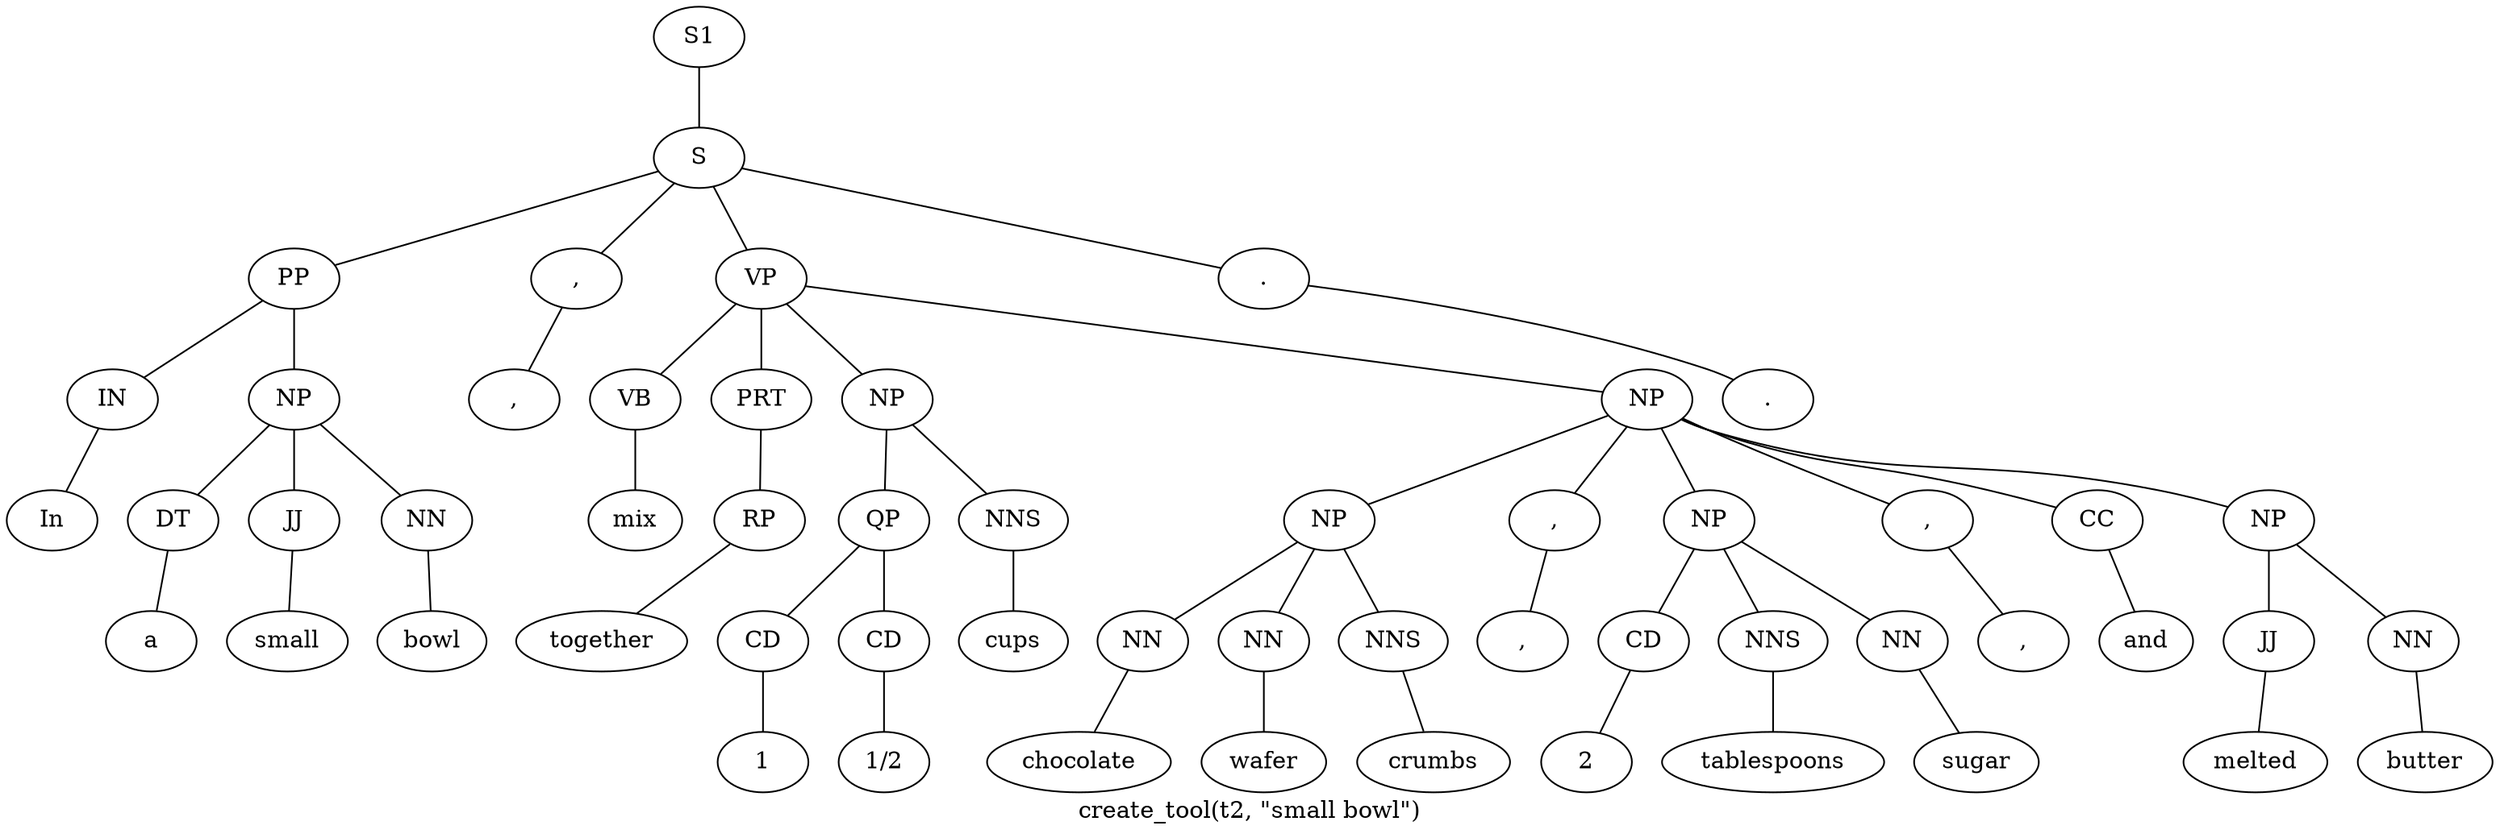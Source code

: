 graph SyntaxGraph {
	label = "create_tool(t2, \"small bowl\")";
	Node0 [label="S1"];
	Node1 [label="S"];
	Node2 [label="PP"];
	Node3 [label="IN"];
	Node4 [label="In"];
	Node5 [label="NP"];
	Node6 [label="DT"];
	Node7 [label="a"];
	Node8 [label="JJ"];
	Node9 [label="small"];
	Node10 [label="NN"];
	Node11 [label="bowl"];
	Node12 [label=","];
	Node13 [label=","];
	Node14 [label="VP"];
	Node15 [label="VB"];
	Node16 [label="mix"];
	Node17 [label="PRT"];
	Node18 [label="RP"];
	Node19 [label="together"];
	Node20 [label="NP"];
	Node21 [label="QP"];
	Node22 [label="CD"];
	Node23 [label="1"];
	Node24 [label="CD"];
	Node25 [label="1/2"];
	Node26 [label="NNS"];
	Node27 [label="cups"];
	Node28 [label="NP"];
	Node29 [label="NP"];
	Node30 [label="NN"];
	Node31 [label="chocolate"];
	Node32 [label="NN"];
	Node33 [label="wafer"];
	Node34 [label="NNS"];
	Node35 [label="crumbs"];
	Node36 [label=","];
	Node37 [label=","];
	Node38 [label="NP"];
	Node39 [label="CD"];
	Node40 [label="2"];
	Node41 [label="NNS"];
	Node42 [label="tablespoons"];
	Node43 [label="NN"];
	Node44 [label="sugar"];
	Node45 [label=","];
	Node46 [label=","];
	Node47 [label="CC"];
	Node48 [label="and"];
	Node49 [label="NP"];
	Node50 [label="JJ"];
	Node51 [label="melted"];
	Node52 [label="NN"];
	Node53 [label="butter"];
	Node54 [label="."];
	Node55 [label="."];

	Node0 -- Node1;
	Node1 -- Node2;
	Node1 -- Node12;
	Node1 -- Node14;
	Node1 -- Node54;
	Node2 -- Node3;
	Node2 -- Node5;
	Node3 -- Node4;
	Node5 -- Node6;
	Node5 -- Node8;
	Node5 -- Node10;
	Node6 -- Node7;
	Node8 -- Node9;
	Node10 -- Node11;
	Node12 -- Node13;
	Node14 -- Node15;
	Node14 -- Node17;
	Node14 -- Node20;
	Node14 -- Node28;
	Node15 -- Node16;
	Node17 -- Node18;
	Node18 -- Node19;
	Node20 -- Node21;
	Node20 -- Node26;
	Node21 -- Node22;
	Node21 -- Node24;
	Node22 -- Node23;
	Node24 -- Node25;
	Node26 -- Node27;
	Node28 -- Node29;
	Node28 -- Node36;
	Node28 -- Node38;
	Node28 -- Node45;
	Node28 -- Node47;
	Node28 -- Node49;
	Node29 -- Node30;
	Node29 -- Node32;
	Node29 -- Node34;
	Node30 -- Node31;
	Node32 -- Node33;
	Node34 -- Node35;
	Node36 -- Node37;
	Node38 -- Node39;
	Node38 -- Node41;
	Node38 -- Node43;
	Node39 -- Node40;
	Node41 -- Node42;
	Node43 -- Node44;
	Node45 -- Node46;
	Node47 -- Node48;
	Node49 -- Node50;
	Node49 -- Node52;
	Node50 -- Node51;
	Node52 -- Node53;
	Node54 -- Node55;
}
